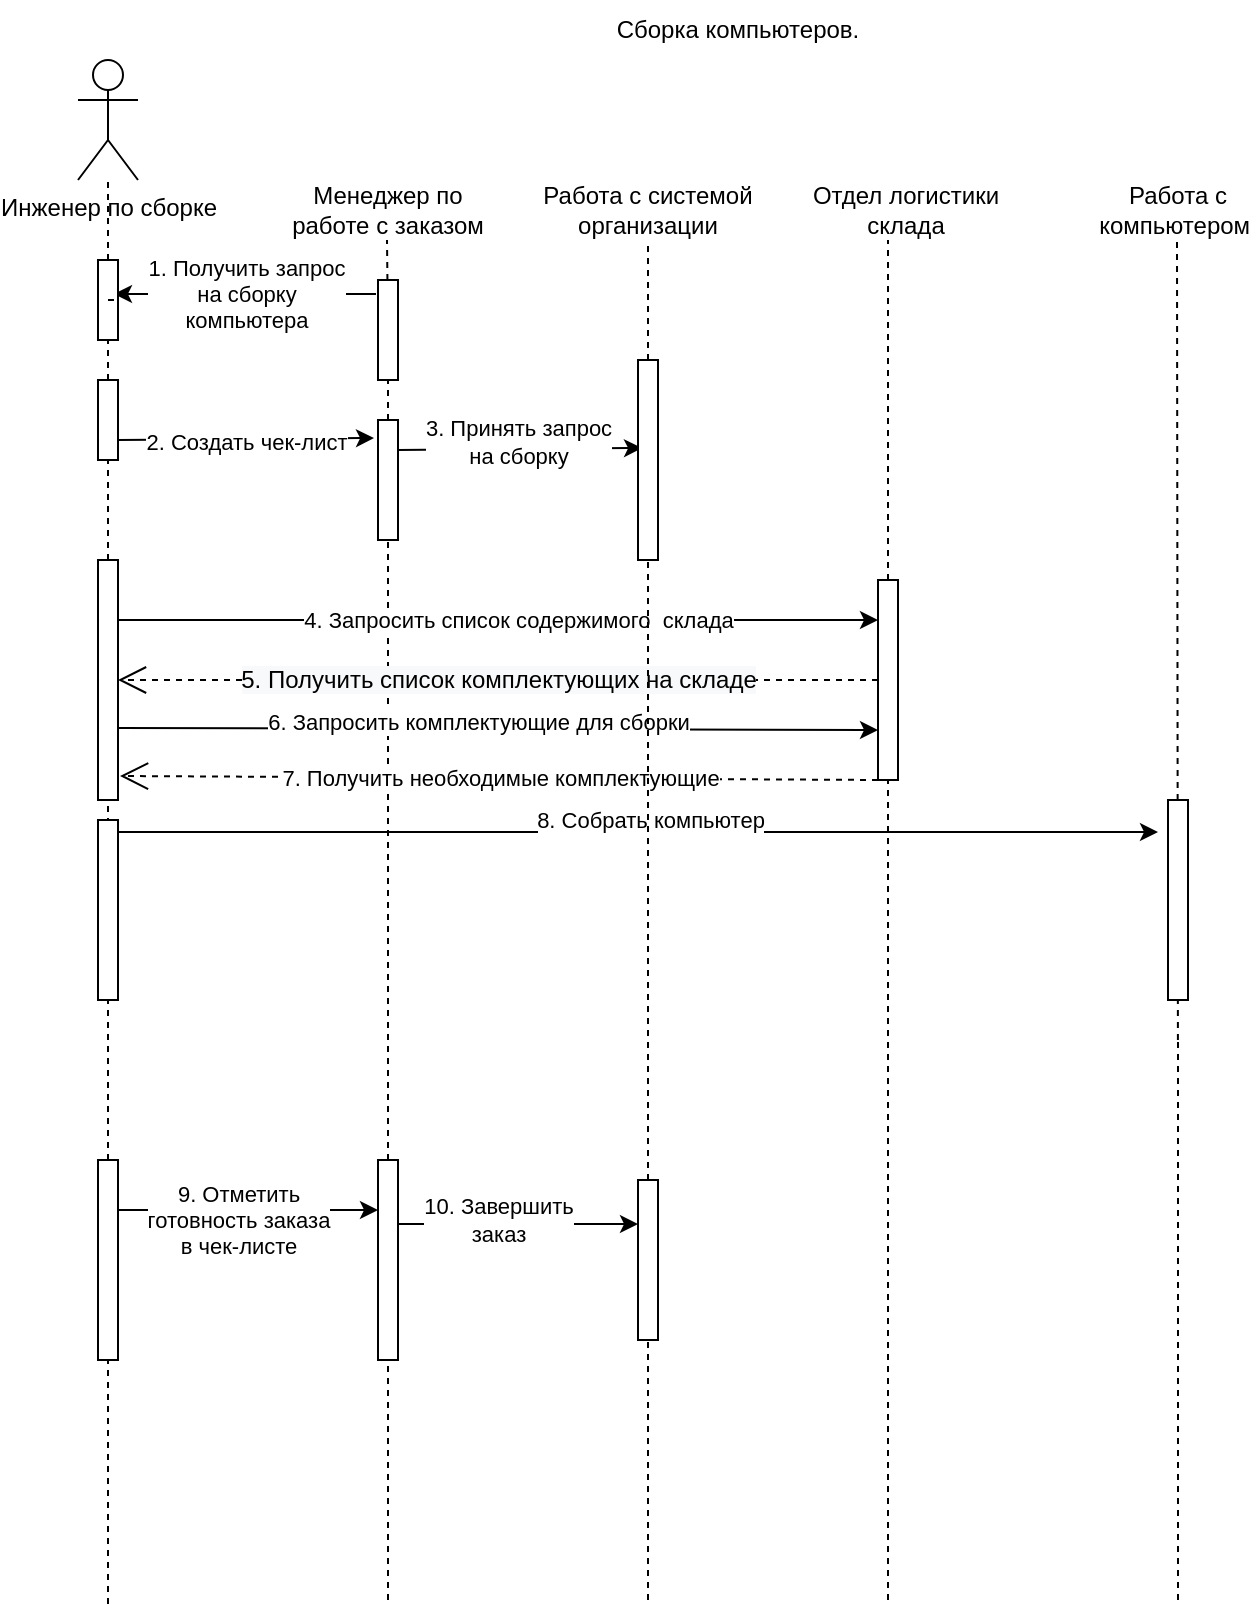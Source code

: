 <mxfile version="20.6.0" type="github">
  <diagram name="Page-1" id="e7e014a7-5840-1c2e-5031-d8a46d1fe8dd">
    <mxGraphModel dx="1635" dy="902" grid="1" gridSize="10" guides="1" tooltips="1" connect="1" arrows="1" fold="1" page="1" pageScale="1" pageWidth="1169" pageHeight="826" background="none" math="0" shadow="0">
      <root>
        <mxCell id="0" />
        <mxCell id="1" parent="0" />
        <mxCell id="mmBmxLjdmAWIB42H8lJG-94" value="Сборка компьютеров." style="text;html=1;strokeColor=none;fillColor=none;align=center;verticalAlign=middle;whiteSpace=wrap;rounded=0;" vertex="1" parent="1">
          <mxGeometry x="460" width="160" height="30" as="geometry" />
        </mxCell>
        <mxCell id="mmBmxLjdmAWIB42H8lJG-95" value="Инженер по сборке" style="shape=umlActor;verticalLabelPosition=bottom;verticalAlign=top;html=1;outlineConnect=0;" vertex="1" parent="1">
          <mxGeometry x="210" y="30" width="30" height="60" as="geometry" />
        </mxCell>
        <mxCell id="mmBmxLjdmAWIB42H8lJG-96" value="Менеджер по работе с заказом" style="text;html=1;strokeColor=none;fillColor=none;align=center;verticalAlign=middle;whiteSpace=wrap;rounded=0;" vertex="1" parent="1">
          <mxGeometry x="310" y="90" width="110" height="30" as="geometry" />
        </mxCell>
        <mxCell id="mmBmxLjdmAWIB42H8lJG-97" value="" style="endArrow=none;dashed=1;html=1;rounded=0;startArrow=none;" edge="1" parent="1" source="mmBmxLjdmAWIB42H8lJG-143" target="mmBmxLjdmAWIB42H8lJG-95">
          <mxGeometry x="0.017" y="-50" width="50" height="50" relative="1" as="geometry">
            <mxPoint x="225" y="150" as="sourcePoint" />
            <mxPoint x="220" y="110" as="targetPoint" />
            <mxPoint as="offset" />
          </mxGeometry>
        </mxCell>
        <mxCell id="mmBmxLjdmAWIB42H8lJG-98" value="" style="endArrow=none;dashed=1;html=1;rounded=0;startArrow=none;" edge="1" parent="1" source="mmBmxLjdmAWIB42H8lJG-106">
          <mxGeometry x="0.017" y="-50" width="50" height="50" relative="1" as="geometry">
            <mxPoint x="365" y="800" as="sourcePoint" />
            <mxPoint x="364.5" y="120" as="targetPoint" />
            <mxPoint as="offset" />
          </mxGeometry>
        </mxCell>
        <mxCell id="mmBmxLjdmAWIB42H8lJG-99" value="" style="endArrow=none;dashed=1;html=1;rounded=0;startArrow=none;" edge="1" parent="1" source="mmBmxLjdmAWIB42H8lJG-131">
          <mxGeometry x="0.017" y="-50" width="50" height="50" relative="1" as="geometry">
            <mxPoint x="500" y="800" as="sourcePoint" />
            <mxPoint x="495" y="120" as="targetPoint" />
            <mxPoint as="offset" />
          </mxGeometry>
        </mxCell>
        <mxCell id="mmBmxLjdmAWIB42H8lJG-100" value="Отдел логистики склада" style="text;html=1;strokeColor=none;fillColor=none;align=center;verticalAlign=middle;whiteSpace=wrap;rounded=0;" vertex="1" parent="1">
          <mxGeometry x="574" y="90" width="100" height="30" as="geometry" />
        </mxCell>
        <mxCell id="mmBmxLjdmAWIB42H8lJG-101" value="" style="endArrow=none;dashed=1;html=1;rounded=0;startArrow=none;entryX=0.41;entryY=1;entryDx=0;entryDy=0;entryPerimeter=0;" edge="1" parent="1" source="mmBmxLjdmAWIB42H8lJG-118" target="mmBmxLjdmAWIB42H8lJG-100">
          <mxGeometry x="0.017" y="-50" width="50" height="50" relative="1" as="geometry">
            <mxPoint x="620.5" y="800" as="sourcePoint" />
            <mxPoint x="620" y="120" as="targetPoint" />
            <mxPoint as="offset" />
          </mxGeometry>
        </mxCell>
        <mxCell id="mmBmxLjdmAWIB42H8lJG-102" value="Работа с системой организации" style="text;html=1;strokeColor=none;fillColor=none;align=center;verticalAlign=middle;whiteSpace=wrap;rounded=0;" vertex="1" parent="1">
          <mxGeometry x="430" y="90" width="130" height="30" as="geometry" />
        </mxCell>
        <mxCell id="mmBmxLjdmAWIB42H8lJG-103" value="Работа с компьютером&amp;nbsp;" style="text;html=1;strokeColor=none;fillColor=none;align=center;verticalAlign=middle;whiteSpace=wrap;rounded=0;" vertex="1" parent="1">
          <mxGeometry x="730" y="90" width="60" height="30" as="geometry" />
        </mxCell>
        <mxCell id="mmBmxLjdmAWIB42H8lJG-104" value="" style="endArrow=none;dashed=1;html=1;rounded=0;startArrow=none;" edge="1" parent="1">
          <mxGeometry x="0.017" y="-50" width="50" height="50" relative="1" as="geometry">
            <mxPoint x="759.96" y="520" as="sourcePoint" />
            <mxPoint x="759.5" y="120" as="targetPoint" />
            <mxPoint as="offset" />
          </mxGeometry>
        </mxCell>
        <mxCell id="mmBmxLjdmAWIB42H8lJG-105" value="" style="endArrow=none;dashed=1;html=1;rounded=0;startArrow=none;" edge="1" parent="1" source="mmBmxLjdmAWIB42H8lJG-114">
          <mxGeometry x="0.017" y="-50" width="50" height="50" relative="1" as="geometry">
            <mxPoint x="220" y="802" as="sourcePoint" />
            <mxPoint x="225" y="230" as="targetPoint" />
            <mxPoint as="offset" />
          </mxGeometry>
        </mxCell>
        <mxCell id="mmBmxLjdmAWIB42H8lJG-106" value="" style="rounded=0;whiteSpace=wrap;html=1;" vertex="1" parent="1">
          <mxGeometry x="360" y="140" width="10" height="50" as="geometry" />
        </mxCell>
        <mxCell id="mmBmxLjdmAWIB42H8lJG-107" value="" style="endArrow=none;dashed=1;html=1;rounded=0;startArrow=none;" edge="1" parent="1" source="mmBmxLjdmAWIB42H8lJG-108" target="mmBmxLjdmAWIB42H8lJG-106">
          <mxGeometry x="0.017" y="-50" width="50" height="50" relative="1" as="geometry">
            <mxPoint x="365" y="800" as="sourcePoint" />
            <mxPoint x="364.5" y="120" as="targetPoint" />
            <mxPoint as="offset" />
          </mxGeometry>
        </mxCell>
        <mxCell id="mmBmxLjdmAWIB42H8lJG-108" value="" style="rounded=0;whiteSpace=wrap;html=1;" vertex="1" parent="1">
          <mxGeometry x="360" y="210" width="10" height="60" as="geometry" />
        </mxCell>
        <mxCell id="mmBmxLjdmAWIB42H8lJG-109" value="" style="endArrow=none;dashed=1;html=1;rounded=0;startArrow=none;" edge="1" parent="1" source="mmBmxLjdmAWIB42H8lJG-137" target="mmBmxLjdmAWIB42H8lJG-108">
          <mxGeometry x="0.017" y="-50" width="50" height="50" relative="1" as="geometry">
            <mxPoint x="365" y="800" as="sourcePoint" />
            <mxPoint x="365" y="190" as="targetPoint" />
            <mxPoint as="offset" />
          </mxGeometry>
        </mxCell>
        <mxCell id="mmBmxLjdmAWIB42H8lJG-110" value="" style="endArrow=classic;html=1;rounded=0;exitX=-0.1;exitY=0.14;exitDx=0;exitDy=0;exitPerimeter=0;" edge="1" parent="1" source="mmBmxLjdmAWIB42H8lJG-106">
          <mxGeometry relative="1" as="geometry">
            <mxPoint x="350" y="150" as="sourcePoint" />
            <mxPoint x="228" y="147" as="targetPoint" />
          </mxGeometry>
        </mxCell>
        <mxCell id="mmBmxLjdmAWIB42H8lJG-111" value="1. Получить запрос&lt;br&gt;на сборку&lt;br&gt;компьютера" style="edgeLabel;resizable=0;html=1;align=center;verticalAlign=middle;" connectable="0" vertex="1" parent="mmBmxLjdmAWIB42H8lJG-110">
          <mxGeometry relative="1" as="geometry" />
        </mxCell>
        <mxCell id="mmBmxLjdmAWIB42H8lJG-112" value="" style="endArrow=classic;html=1;rounded=0;entryX=-0.2;entryY=0.15;entryDx=0;entryDy=0;entryPerimeter=0;" edge="1" parent="1" target="mmBmxLjdmAWIB42H8lJG-108">
          <mxGeometry relative="1" as="geometry">
            <mxPoint x="230" y="220" as="sourcePoint" />
            <mxPoint x="330" y="220" as="targetPoint" />
          </mxGeometry>
        </mxCell>
        <mxCell id="mmBmxLjdmAWIB42H8lJG-113" value="2. Создать чек-лист" style="edgeLabel;resizable=0;html=1;align=center;verticalAlign=middle;" connectable="0" vertex="1" parent="mmBmxLjdmAWIB42H8lJG-112">
          <mxGeometry relative="1" as="geometry">
            <mxPoint y="1" as="offset" />
          </mxGeometry>
        </mxCell>
        <mxCell id="mmBmxLjdmAWIB42H8lJG-114" value="" style="rounded=0;whiteSpace=wrap;html=1;" vertex="1" parent="1">
          <mxGeometry x="220" y="280" width="10" height="120" as="geometry" />
        </mxCell>
        <mxCell id="mmBmxLjdmAWIB42H8lJG-115" value="" style="endArrow=none;dashed=1;html=1;rounded=0;startArrow=none;" edge="1" parent="1" source="mmBmxLjdmAWIB42H8lJG-135" target="mmBmxLjdmAWIB42H8lJG-114">
          <mxGeometry x="0.017" y="-50" width="50" height="50" relative="1" as="geometry">
            <mxPoint x="225" y="802" as="sourcePoint" />
            <mxPoint x="224.673" y="230" as="targetPoint" />
            <mxPoint as="offset" />
          </mxGeometry>
        </mxCell>
        <mxCell id="mmBmxLjdmAWIB42H8lJG-116" value="" style="rounded=0;whiteSpace=wrap;html=1;" vertex="1" parent="1">
          <mxGeometry x="490" y="590" width="10" height="80" as="geometry" />
        </mxCell>
        <mxCell id="mmBmxLjdmAWIB42H8lJG-117" value="" style="endArrow=none;dashed=1;html=1;rounded=0;" edge="1" parent="1" target="mmBmxLjdmAWIB42H8lJG-116">
          <mxGeometry x="0.017" y="-50" width="50" height="50" relative="1" as="geometry">
            <mxPoint x="495" y="800" as="sourcePoint" />
            <mxPoint x="499.5" y="120" as="targetPoint" />
            <mxPoint as="offset" />
          </mxGeometry>
        </mxCell>
        <mxCell id="mmBmxLjdmAWIB42H8lJG-118" value="" style="rounded=0;whiteSpace=wrap;html=1;" vertex="1" parent="1">
          <mxGeometry x="610" y="290" width="10" height="100" as="geometry" />
        </mxCell>
        <mxCell id="mmBmxLjdmAWIB42H8lJG-119" value="" style="endArrow=none;dashed=1;html=1;rounded=0;" edge="1" parent="1" target="mmBmxLjdmAWIB42H8lJG-118">
          <mxGeometry x="0.017" y="-50" width="50" height="50" relative="1" as="geometry">
            <mxPoint x="615" y="800" as="sourcePoint" />
            <mxPoint x="620" y="120" as="targetPoint" />
            <mxPoint as="offset" />
          </mxGeometry>
        </mxCell>
        <mxCell id="mmBmxLjdmAWIB42H8lJG-120" value="" style="endArrow=classic;html=1;rounded=0;exitX=1;exitY=0.25;exitDx=0;exitDy=0;" edge="1" parent="1" source="mmBmxLjdmAWIB42H8lJG-114">
          <mxGeometry relative="1" as="geometry">
            <mxPoint x="500" y="440" as="sourcePoint" />
            <mxPoint x="610" y="310" as="targetPoint" />
          </mxGeometry>
        </mxCell>
        <mxCell id="mmBmxLjdmAWIB42H8lJG-121" value="4. Запросить список содержимого&amp;nbsp; склада" style="edgeLabel;resizable=0;html=1;align=center;verticalAlign=middle;" connectable="0" vertex="1" parent="mmBmxLjdmAWIB42H8lJG-120">
          <mxGeometry relative="1" as="geometry">
            <mxPoint x="10" as="offset" />
          </mxGeometry>
        </mxCell>
        <mxCell id="mmBmxLjdmAWIB42H8lJG-122" value="&lt;span style=&quot;font-size: 12px; background-color: rgb(248, 249, 250);&quot;&gt;5. Получить список комплектующих на складе&lt;/span&gt;" style="endArrow=open;endSize=12;dashed=1;html=1;rounded=0;entryX=1;entryY=0.5;entryDx=0;entryDy=0;exitX=0;exitY=0.5;exitDx=0;exitDy=0;" edge="1" parent="1" source="mmBmxLjdmAWIB42H8lJG-118" target="mmBmxLjdmAWIB42H8lJG-114">
          <mxGeometry width="160" relative="1" as="geometry">
            <mxPoint x="470" y="410" as="sourcePoint" />
            <mxPoint x="630" y="410" as="targetPoint" />
            <Array as="points">
              <mxPoint x="430" y="340" />
            </Array>
          </mxGeometry>
        </mxCell>
        <mxCell id="mmBmxLjdmAWIB42H8lJG-123" value="" style="endArrow=classic;html=1;rounded=0;exitX=1;exitY=0.7;exitDx=0;exitDy=0;entryX=0;entryY=0.75;entryDx=0;entryDy=0;exitPerimeter=0;" edge="1" parent="1" source="mmBmxLjdmAWIB42H8lJG-114" target="mmBmxLjdmAWIB42H8lJG-118">
          <mxGeometry relative="1" as="geometry">
            <mxPoint x="500" y="430" as="sourcePoint" />
            <mxPoint x="600" y="430" as="targetPoint" />
          </mxGeometry>
        </mxCell>
        <mxCell id="mmBmxLjdmAWIB42H8lJG-124" value="6. Запросить комплектующие для сборки" style="edgeLabel;resizable=0;html=1;align=center;verticalAlign=middle;" connectable="0" vertex="1" parent="mmBmxLjdmAWIB42H8lJG-123">
          <mxGeometry relative="1" as="geometry">
            <mxPoint x="-10" y="-4" as="offset" />
          </mxGeometry>
        </mxCell>
        <mxCell id="mmBmxLjdmAWIB42H8lJG-125" value="7. Получить необходимые комплектующие" style="endArrow=open;endSize=12;dashed=1;html=1;rounded=0;entryX=1.1;entryY=0.9;entryDx=0;entryDy=0;entryPerimeter=0;exitX=0;exitY=1;exitDx=0;exitDy=0;" edge="1" parent="1" source="mmBmxLjdmAWIB42H8lJG-118" target="mmBmxLjdmAWIB42H8lJG-114">
          <mxGeometry width="160" relative="1" as="geometry">
            <mxPoint x="470" y="430" as="sourcePoint" />
            <mxPoint x="630" y="430" as="targetPoint" />
          </mxGeometry>
        </mxCell>
        <mxCell id="mmBmxLjdmAWIB42H8lJG-126" value="" style="rounded=0;whiteSpace=wrap;html=1;" vertex="1" parent="1">
          <mxGeometry x="220" y="410" width="10" height="90" as="geometry" />
        </mxCell>
        <mxCell id="mmBmxLjdmAWIB42H8lJG-127" value="" style="endArrow=classic;html=1;rounded=0;" edge="1" parent="1">
          <mxGeometry relative="1" as="geometry">
            <mxPoint x="230" y="416" as="sourcePoint" />
            <mxPoint x="750" y="416" as="targetPoint" />
          </mxGeometry>
        </mxCell>
        <mxCell id="mmBmxLjdmAWIB42H8lJG-128" value="8. Собрать компьютер" style="edgeLabel;resizable=0;html=1;align=center;verticalAlign=middle;" connectable="0" vertex="1" parent="mmBmxLjdmAWIB42H8lJG-127">
          <mxGeometry relative="1" as="geometry">
            <mxPoint x="6" y="-6" as="offset" />
          </mxGeometry>
        </mxCell>
        <mxCell id="mmBmxLjdmAWIB42H8lJG-129" value="" style="endArrow=classic;html=1;rounded=0;exitX=1;exitY=0.25;exitDx=0;exitDy=0;entryX=0.2;entryY=0.44;entryDx=0;entryDy=0;entryPerimeter=0;" edge="1" parent="1" source="mmBmxLjdmAWIB42H8lJG-108" target="mmBmxLjdmAWIB42H8lJG-131">
          <mxGeometry relative="1" as="geometry">
            <mxPoint x="510" y="420" as="sourcePoint" />
            <mxPoint x="490" y="230" as="targetPoint" />
          </mxGeometry>
        </mxCell>
        <mxCell id="mmBmxLjdmAWIB42H8lJG-130" value="3. Принять запрос&lt;br&gt;на сборку" style="edgeLabel;resizable=0;html=1;align=center;verticalAlign=middle;" connectable="0" vertex="1" parent="mmBmxLjdmAWIB42H8lJG-129">
          <mxGeometry relative="1" as="geometry">
            <mxPoint x="-1" y="-4" as="offset" />
          </mxGeometry>
        </mxCell>
        <mxCell id="mmBmxLjdmAWIB42H8lJG-131" value="" style="rounded=0;whiteSpace=wrap;html=1;" vertex="1" parent="1">
          <mxGeometry x="490" y="180" width="10" height="100" as="geometry" />
        </mxCell>
        <mxCell id="mmBmxLjdmAWIB42H8lJG-132" value="" style="endArrow=none;dashed=1;html=1;rounded=0;startArrow=none;" edge="1" parent="1" source="mmBmxLjdmAWIB42H8lJG-116" target="mmBmxLjdmAWIB42H8lJG-131">
          <mxGeometry x="0.017" y="-50" width="50" height="50" relative="1" as="geometry">
            <mxPoint x="495" y="660" as="sourcePoint" />
            <mxPoint x="495" y="120" as="targetPoint" />
            <mxPoint as="offset" />
          </mxGeometry>
        </mxCell>
        <mxCell id="mmBmxLjdmAWIB42H8lJG-133" value="" style="rounded=0;whiteSpace=wrap;html=1;" vertex="1" parent="1">
          <mxGeometry x="755" y="400" width="10" height="100" as="geometry" />
        </mxCell>
        <mxCell id="mmBmxLjdmAWIB42H8lJG-134" value="" style="endArrow=none;dashed=1;html=1;rounded=0;" edge="1" parent="1">
          <mxGeometry x="0.017" y="-50" width="50" height="50" relative="1" as="geometry">
            <mxPoint x="760" y="800" as="sourcePoint" />
            <mxPoint x="760" y="520" as="targetPoint" />
            <mxPoint as="offset" />
          </mxGeometry>
        </mxCell>
        <mxCell id="mmBmxLjdmAWIB42H8lJG-135" value="" style="rounded=0;whiteSpace=wrap;html=1;" vertex="1" parent="1">
          <mxGeometry x="220" y="580" width="10" height="100" as="geometry" />
        </mxCell>
        <mxCell id="mmBmxLjdmAWIB42H8lJG-136" value="" style="endArrow=none;dashed=1;html=1;rounded=0;" edge="1" parent="1" target="mmBmxLjdmAWIB42H8lJG-135">
          <mxGeometry x="0.017" y="-50" width="50" height="50" relative="1" as="geometry">
            <mxPoint x="225" y="802" as="sourcePoint" />
            <mxPoint x="225" y="400" as="targetPoint" />
            <mxPoint as="offset" />
          </mxGeometry>
        </mxCell>
        <mxCell id="mmBmxLjdmAWIB42H8lJG-137" value="" style="rounded=0;whiteSpace=wrap;html=1;" vertex="1" parent="1">
          <mxGeometry x="360" y="580" width="10" height="100" as="geometry" />
        </mxCell>
        <mxCell id="mmBmxLjdmAWIB42H8lJG-138" value="" style="endArrow=none;dashed=1;html=1;rounded=0;" edge="1" parent="1" target="mmBmxLjdmAWIB42H8lJG-137">
          <mxGeometry x="0.017" y="-50" width="50" height="50" relative="1" as="geometry">
            <mxPoint x="365" y="800" as="sourcePoint" />
            <mxPoint x="365" y="270" as="targetPoint" />
            <mxPoint as="offset" />
          </mxGeometry>
        </mxCell>
        <mxCell id="mmBmxLjdmAWIB42H8lJG-139" value="" style="endArrow=classic;html=1;rounded=0;entryX=0;entryY=0.25;entryDx=0;entryDy=0;exitX=1;exitY=0.25;exitDx=0;exitDy=0;" edge="1" parent="1" source="mmBmxLjdmAWIB42H8lJG-135" target="mmBmxLjdmAWIB42H8lJG-137">
          <mxGeometry relative="1" as="geometry">
            <mxPoint x="510" y="400" as="sourcePoint" />
            <mxPoint x="610" y="400" as="targetPoint" />
          </mxGeometry>
        </mxCell>
        <mxCell id="mmBmxLjdmAWIB42H8lJG-140" value="9. Отметить&lt;br&gt;готовность заказа&lt;br&gt;в чек-листе" style="edgeLabel;resizable=0;html=1;align=center;verticalAlign=middle;" connectable="0" vertex="1" parent="mmBmxLjdmAWIB42H8lJG-139">
          <mxGeometry relative="1" as="geometry">
            <mxPoint x="-5" y="5" as="offset" />
          </mxGeometry>
        </mxCell>
        <mxCell id="mmBmxLjdmAWIB42H8lJG-141" value="" style="endArrow=classic;html=1;rounded=0;exitX=1;exitY=0.32;exitDx=0;exitDy=0;exitPerimeter=0;" edge="1" parent="1" source="mmBmxLjdmAWIB42H8lJG-137">
          <mxGeometry relative="1" as="geometry">
            <mxPoint x="510" y="390" as="sourcePoint" />
            <mxPoint x="490" y="612" as="targetPoint" />
          </mxGeometry>
        </mxCell>
        <mxCell id="mmBmxLjdmAWIB42H8lJG-142" value="10. Завершить&lt;br&gt;заказ" style="edgeLabel;resizable=0;html=1;align=center;verticalAlign=middle;" connectable="0" vertex="1" parent="mmBmxLjdmAWIB42H8lJG-141">
          <mxGeometry relative="1" as="geometry">
            <mxPoint x="-10" y="-2" as="offset" />
          </mxGeometry>
        </mxCell>
        <mxCell id="mmBmxLjdmAWIB42H8lJG-143" value="" style="rounded=0;whiteSpace=wrap;html=1;" vertex="1" parent="1">
          <mxGeometry x="220" y="130" width="10" height="40" as="geometry" />
        </mxCell>
        <mxCell id="mmBmxLjdmAWIB42H8lJG-144" value="" style="endArrow=none;dashed=1;html=1;rounded=0;startArrow=none;" edge="1" parent="1" target="mmBmxLjdmAWIB42H8lJG-143">
          <mxGeometry x="0.017" y="-50" width="50" height="50" relative="1" as="geometry">
            <mxPoint x="225" y="150" as="sourcePoint" />
            <mxPoint x="225" y="90" as="targetPoint" />
            <mxPoint as="offset" />
          </mxGeometry>
        </mxCell>
        <mxCell id="mmBmxLjdmAWIB42H8lJG-145" value="" style="rounded=0;whiteSpace=wrap;html=1;" vertex="1" parent="1">
          <mxGeometry x="220" y="190" width="10" height="40" as="geometry" />
        </mxCell>
        <mxCell id="mmBmxLjdmAWIB42H8lJG-146" value="" style="endArrow=none;dashed=1;html=1;rounded=0;exitX=0.5;exitY=0;exitDx=0;exitDy=0;" edge="1" parent="1" source="mmBmxLjdmAWIB42H8lJG-145">
          <mxGeometry width="50" height="50" relative="1" as="geometry">
            <mxPoint x="550" y="420" as="sourcePoint" />
            <mxPoint x="225" y="170" as="targetPoint" />
          </mxGeometry>
        </mxCell>
      </root>
    </mxGraphModel>
  </diagram>
</mxfile>

